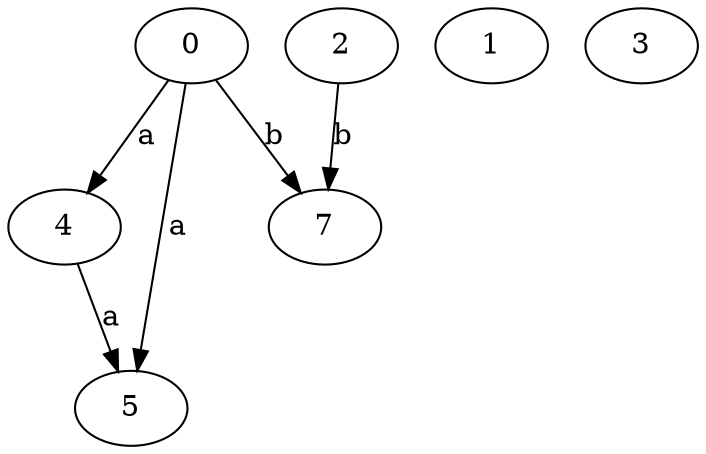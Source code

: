 strict digraph  {
4;
5;
0;
1;
2;
3;
7;
4 -> 5  [label=a];
0 -> 4  [label=a];
0 -> 5  [label=a];
0 -> 7  [label=b];
2 -> 7  [label=b];
}
